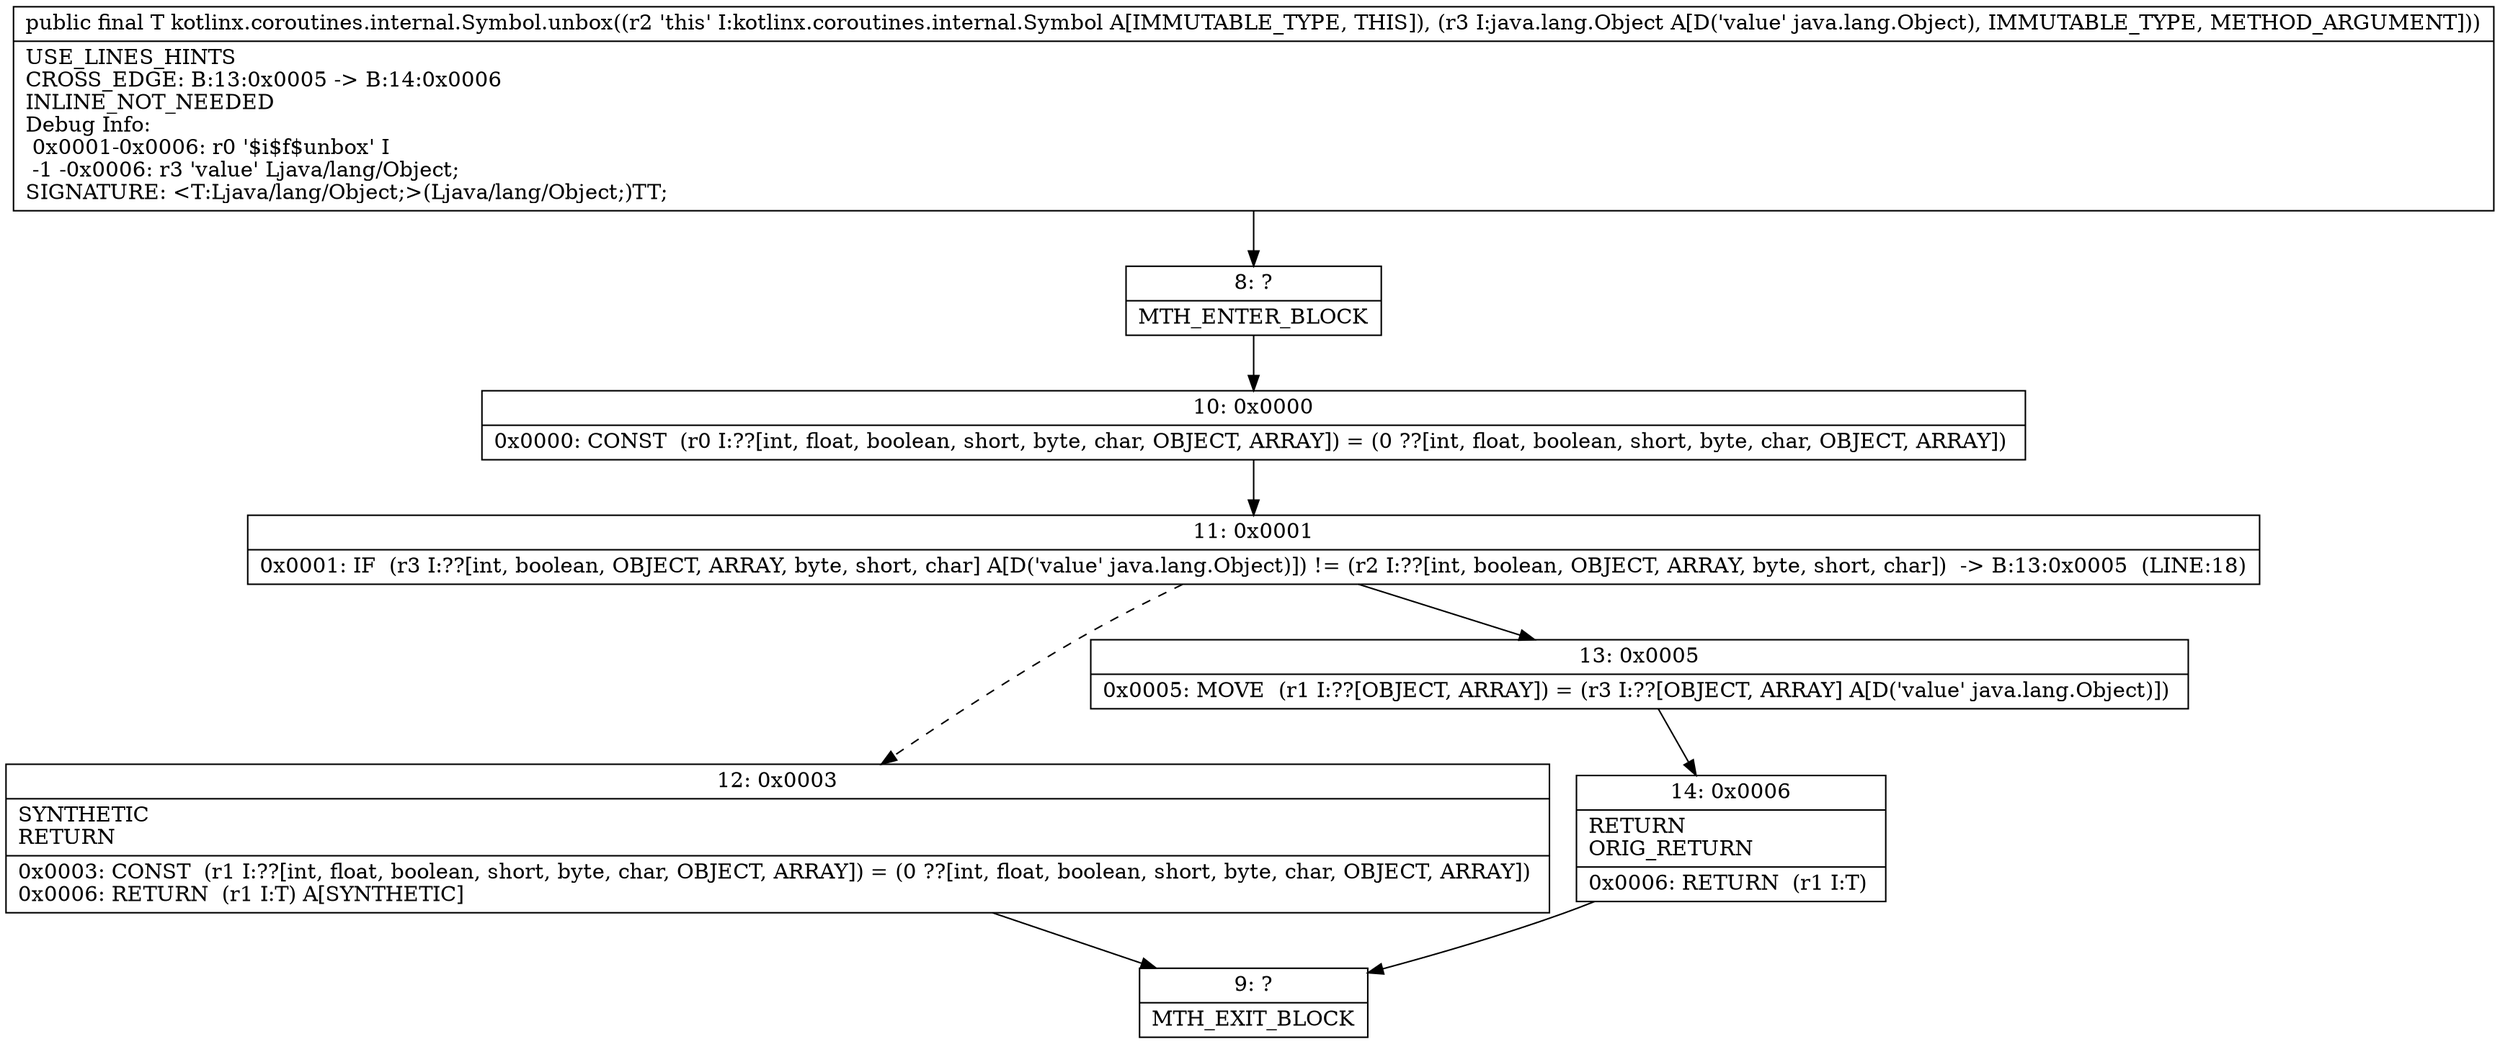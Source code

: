 digraph "CFG forkotlinx.coroutines.internal.Symbol.unbox(Ljava\/lang\/Object;)Ljava\/lang\/Object;" {
Node_8 [shape=record,label="{8\:\ ?|MTH_ENTER_BLOCK\l}"];
Node_10 [shape=record,label="{10\:\ 0x0000|0x0000: CONST  (r0 I:??[int, float, boolean, short, byte, char, OBJECT, ARRAY]) = (0 ??[int, float, boolean, short, byte, char, OBJECT, ARRAY]) \l}"];
Node_11 [shape=record,label="{11\:\ 0x0001|0x0001: IF  (r3 I:??[int, boolean, OBJECT, ARRAY, byte, short, char] A[D('value' java.lang.Object)]) != (r2 I:??[int, boolean, OBJECT, ARRAY, byte, short, char])  \-\> B:13:0x0005  (LINE:18)\l}"];
Node_12 [shape=record,label="{12\:\ 0x0003|SYNTHETIC\lRETURN\l|0x0003: CONST  (r1 I:??[int, float, boolean, short, byte, char, OBJECT, ARRAY]) = (0 ??[int, float, boolean, short, byte, char, OBJECT, ARRAY]) \l0x0006: RETURN  (r1 I:T) A[SYNTHETIC]\l}"];
Node_9 [shape=record,label="{9\:\ ?|MTH_EXIT_BLOCK\l}"];
Node_13 [shape=record,label="{13\:\ 0x0005|0x0005: MOVE  (r1 I:??[OBJECT, ARRAY]) = (r3 I:??[OBJECT, ARRAY] A[D('value' java.lang.Object)]) \l}"];
Node_14 [shape=record,label="{14\:\ 0x0006|RETURN\lORIG_RETURN\l|0x0006: RETURN  (r1 I:T) \l}"];
MethodNode[shape=record,label="{public final T kotlinx.coroutines.internal.Symbol.unbox((r2 'this' I:kotlinx.coroutines.internal.Symbol A[IMMUTABLE_TYPE, THIS]), (r3 I:java.lang.Object A[D('value' java.lang.Object), IMMUTABLE_TYPE, METHOD_ARGUMENT]))  | USE_LINES_HINTS\lCROSS_EDGE: B:13:0x0005 \-\> B:14:0x0006\lINLINE_NOT_NEEDED\lDebug Info:\l  0x0001\-0x0006: r0 '$i$f$unbox' I\l  \-1 \-0x0006: r3 'value' Ljava\/lang\/Object;\lSIGNATURE: \<T:Ljava\/lang\/Object;\>(Ljava\/lang\/Object;)TT;\l}"];
MethodNode -> Node_8;Node_8 -> Node_10;
Node_10 -> Node_11;
Node_11 -> Node_12[style=dashed];
Node_11 -> Node_13;
Node_12 -> Node_9;
Node_13 -> Node_14;
Node_14 -> Node_9;
}

